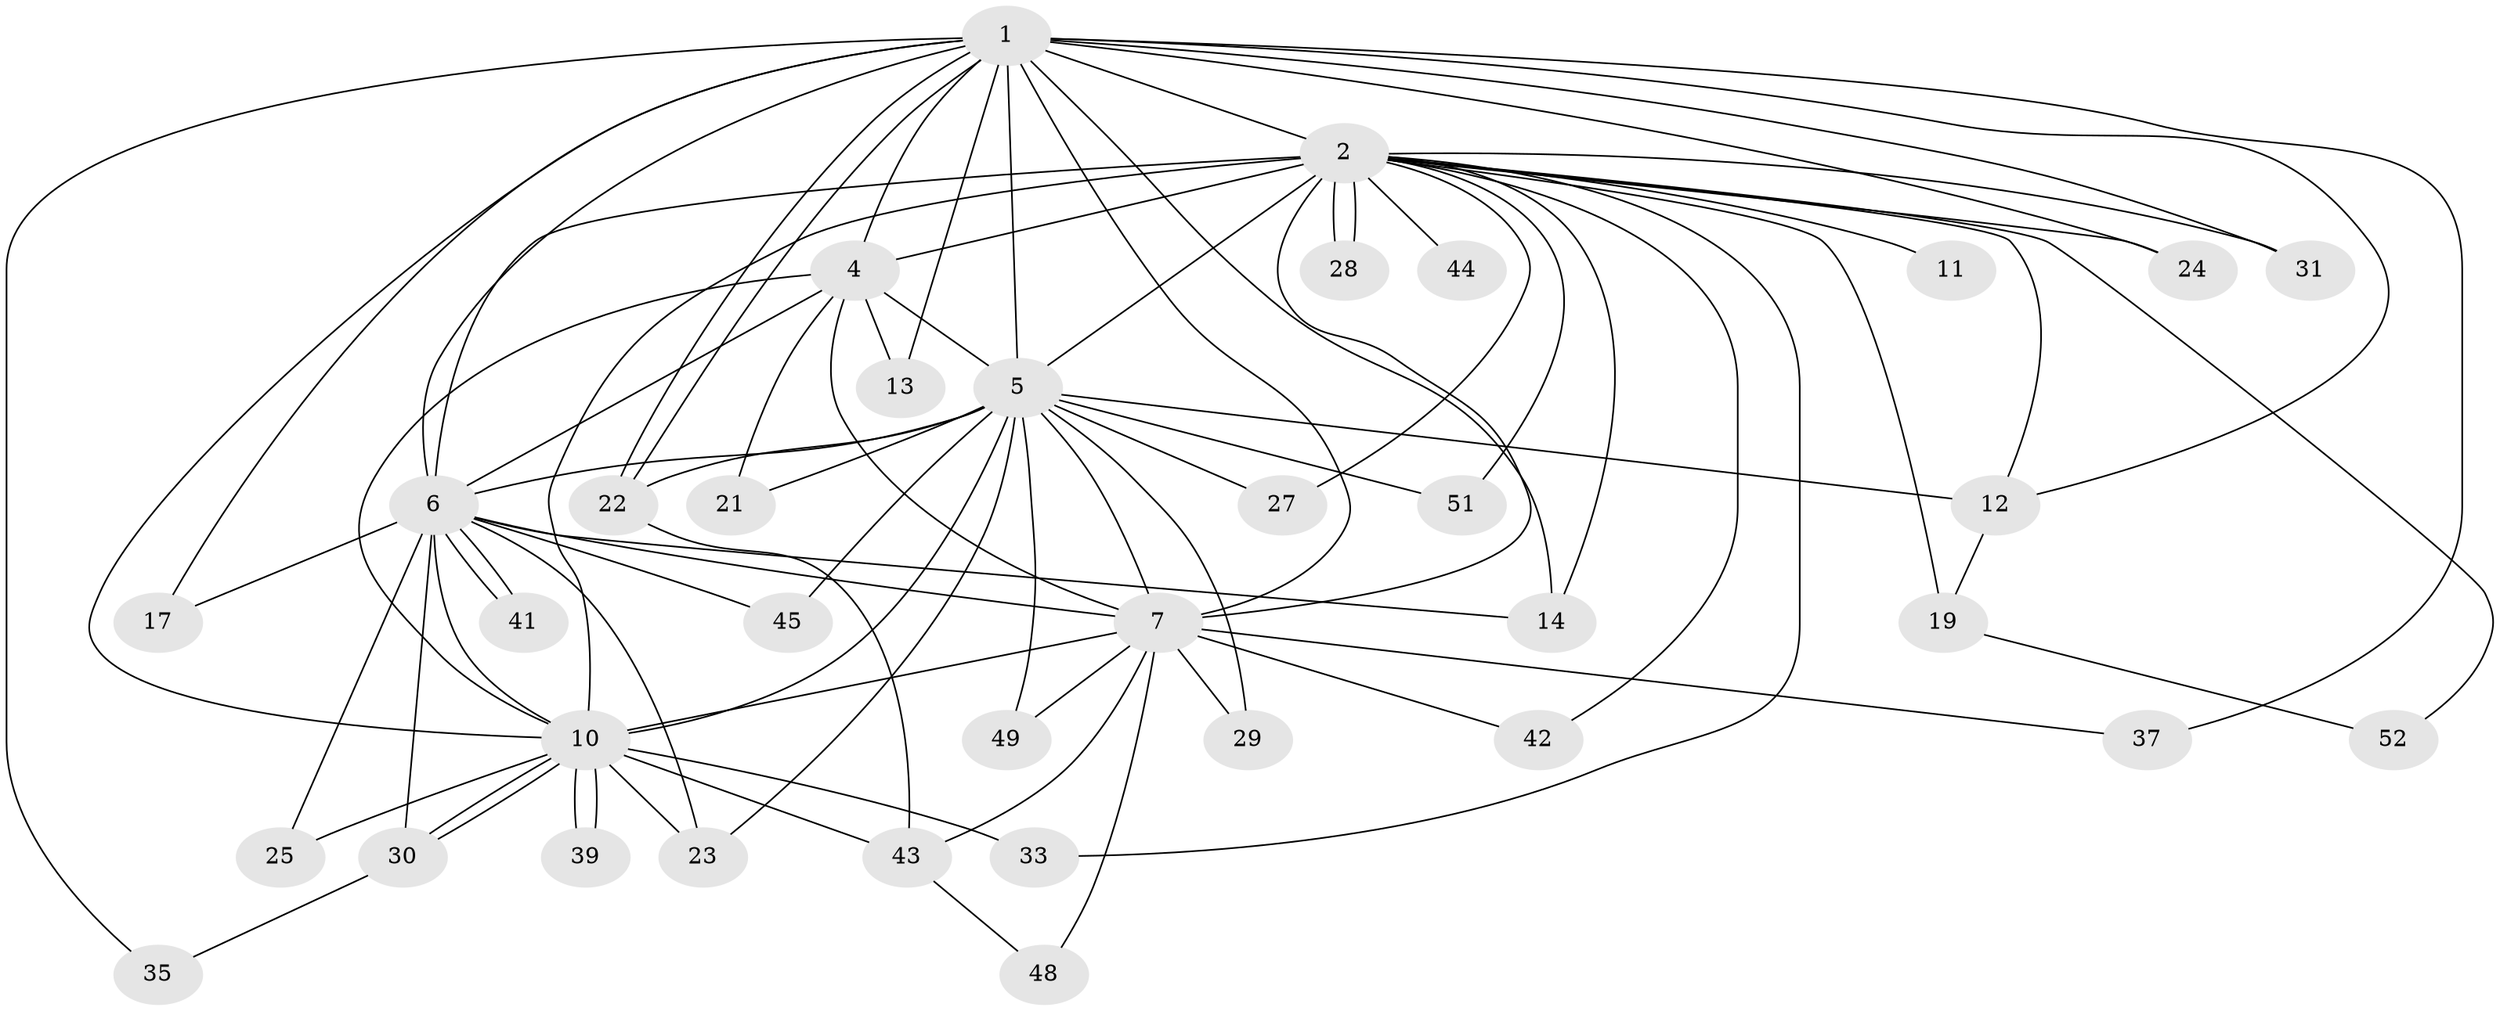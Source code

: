 // original degree distribution, {21: 0.019230769230769232, 19: 0.019230769230769232, 17: 0.019230769230769232, 12: 0.019230769230769232, 15: 0.019230769230769232, 16: 0.038461538461538464, 10: 0.019230769230769232, 14: 0.019230769230769232, 18: 0.019230769230769232, 2: 0.5576923076923077, 3: 0.19230769230769232, 4: 0.057692307692307696}
// Generated by graph-tools (version 1.1) at 2025/11/02/27/25 16:11:04]
// undirected, 36 vertices, 83 edges
graph export_dot {
graph [start="1"]
  node [color=gray90,style=filled];
  1 [super="+26"];
  2 [super="+3"];
  4 [super="+18"];
  5 [super="+9"];
  6 [super="+8"];
  7 [super="+16"];
  10 [super="+20"];
  11;
  12 [super="+15"];
  13;
  14 [super="+32"];
  17;
  19 [super="+34"];
  21 [super="+40"];
  22 [super="+38"];
  23 [super="+47"];
  24;
  25;
  27;
  28;
  29;
  30 [super="+46"];
  31 [super="+36"];
  33;
  35;
  37;
  39;
  41;
  42;
  43 [super="+50"];
  44;
  45;
  48;
  49;
  51;
  52;
  1 -- 2 [weight=2];
  1 -- 4;
  1 -- 5 [weight=2];
  1 -- 6 [weight=2];
  1 -- 7 [weight=2];
  1 -- 10 [weight=2];
  1 -- 13;
  1 -- 14;
  1 -- 17;
  1 -- 22;
  1 -- 22;
  1 -- 24;
  1 -- 31;
  1 -- 35;
  1 -- 37;
  1 -- 12;
  2 -- 4 [weight=2];
  2 -- 5 [weight=4];
  2 -- 6 [weight=4];
  2 -- 7 [weight=2];
  2 -- 10 [weight=2];
  2 -- 11 [weight=2];
  2 -- 19 [weight=2];
  2 -- 28;
  2 -- 28;
  2 -- 31 [weight=2];
  2 -- 42;
  2 -- 44 [weight=2];
  2 -- 51;
  2 -- 52;
  2 -- 33;
  2 -- 12;
  2 -- 14;
  2 -- 24;
  2 -- 27;
  4 -- 5 [weight=3];
  4 -- 6 [weight=2];
  4 -- 7;
  4 -- 10;
  4 -- 13;
  4 -- 21;
  5 -- 6 [weight=4];
  5 -- 7 [weight=2];
  5 -- 10 [weight=2];
  5 -- 21 [weight=2];
  5 -- 27;
  5 -- 29;
  5 -- 45;
  5 -- 51;
  5 -- 12;
  5 -- 49;
  5 -- 23;
  5 -- 22;
  6 -- 7 [weight=2];
  6 -- 10 [weight=2];
  6 -- 23;
  6 -- 25;
  6 -- 41;
  6 -- 41;
  6 -- 45;
  6 -- 30;
  6 -- 17;
  6 -- 14;
  7 -- 10 [weight=2];
  7 -- 29;
  7 -- 42;
  7 -- 43;
  7 -- 48;
  7 -- 49;
  7 -- 37;
  10 -- 25;
  10 -- 30;
  10 -- 30;
  10 -- 39;
  10 -- 39;
  10 -- 43;
  10 -- 33;
  10 -- 23;
  12 -- 19;
  19 -- 52;
  22 -- 43;
  30 -- 35;
  43 -- 48;
}
